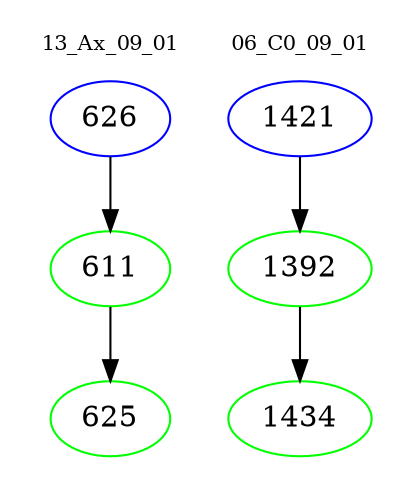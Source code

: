 digraph{
subgraph cluster_0 {
color = white
label = "13_Ax_09_01";
fontsize=10;
T0_626 [label="626", color="blue"]
T0_626 -> T0_611 [color="black"]
T0_611 [label="611", color="green"]
T0_611 -> T0_625 [color="black"]
T0_625 [label="625", color="green"]
}
subgraph cluster_1 {
color = white
label = "06_C0_09_01";
fontsize=10;
T1_1421 [label="1421", color="blue"]
T1_1421 -> T1_1392 [color="black"]
T1_1392 [label="1392", color="green"]
T1_1392 -> T1_1434 [color="black"]
T1_1434 [label="1434", color="green"]
}
}
